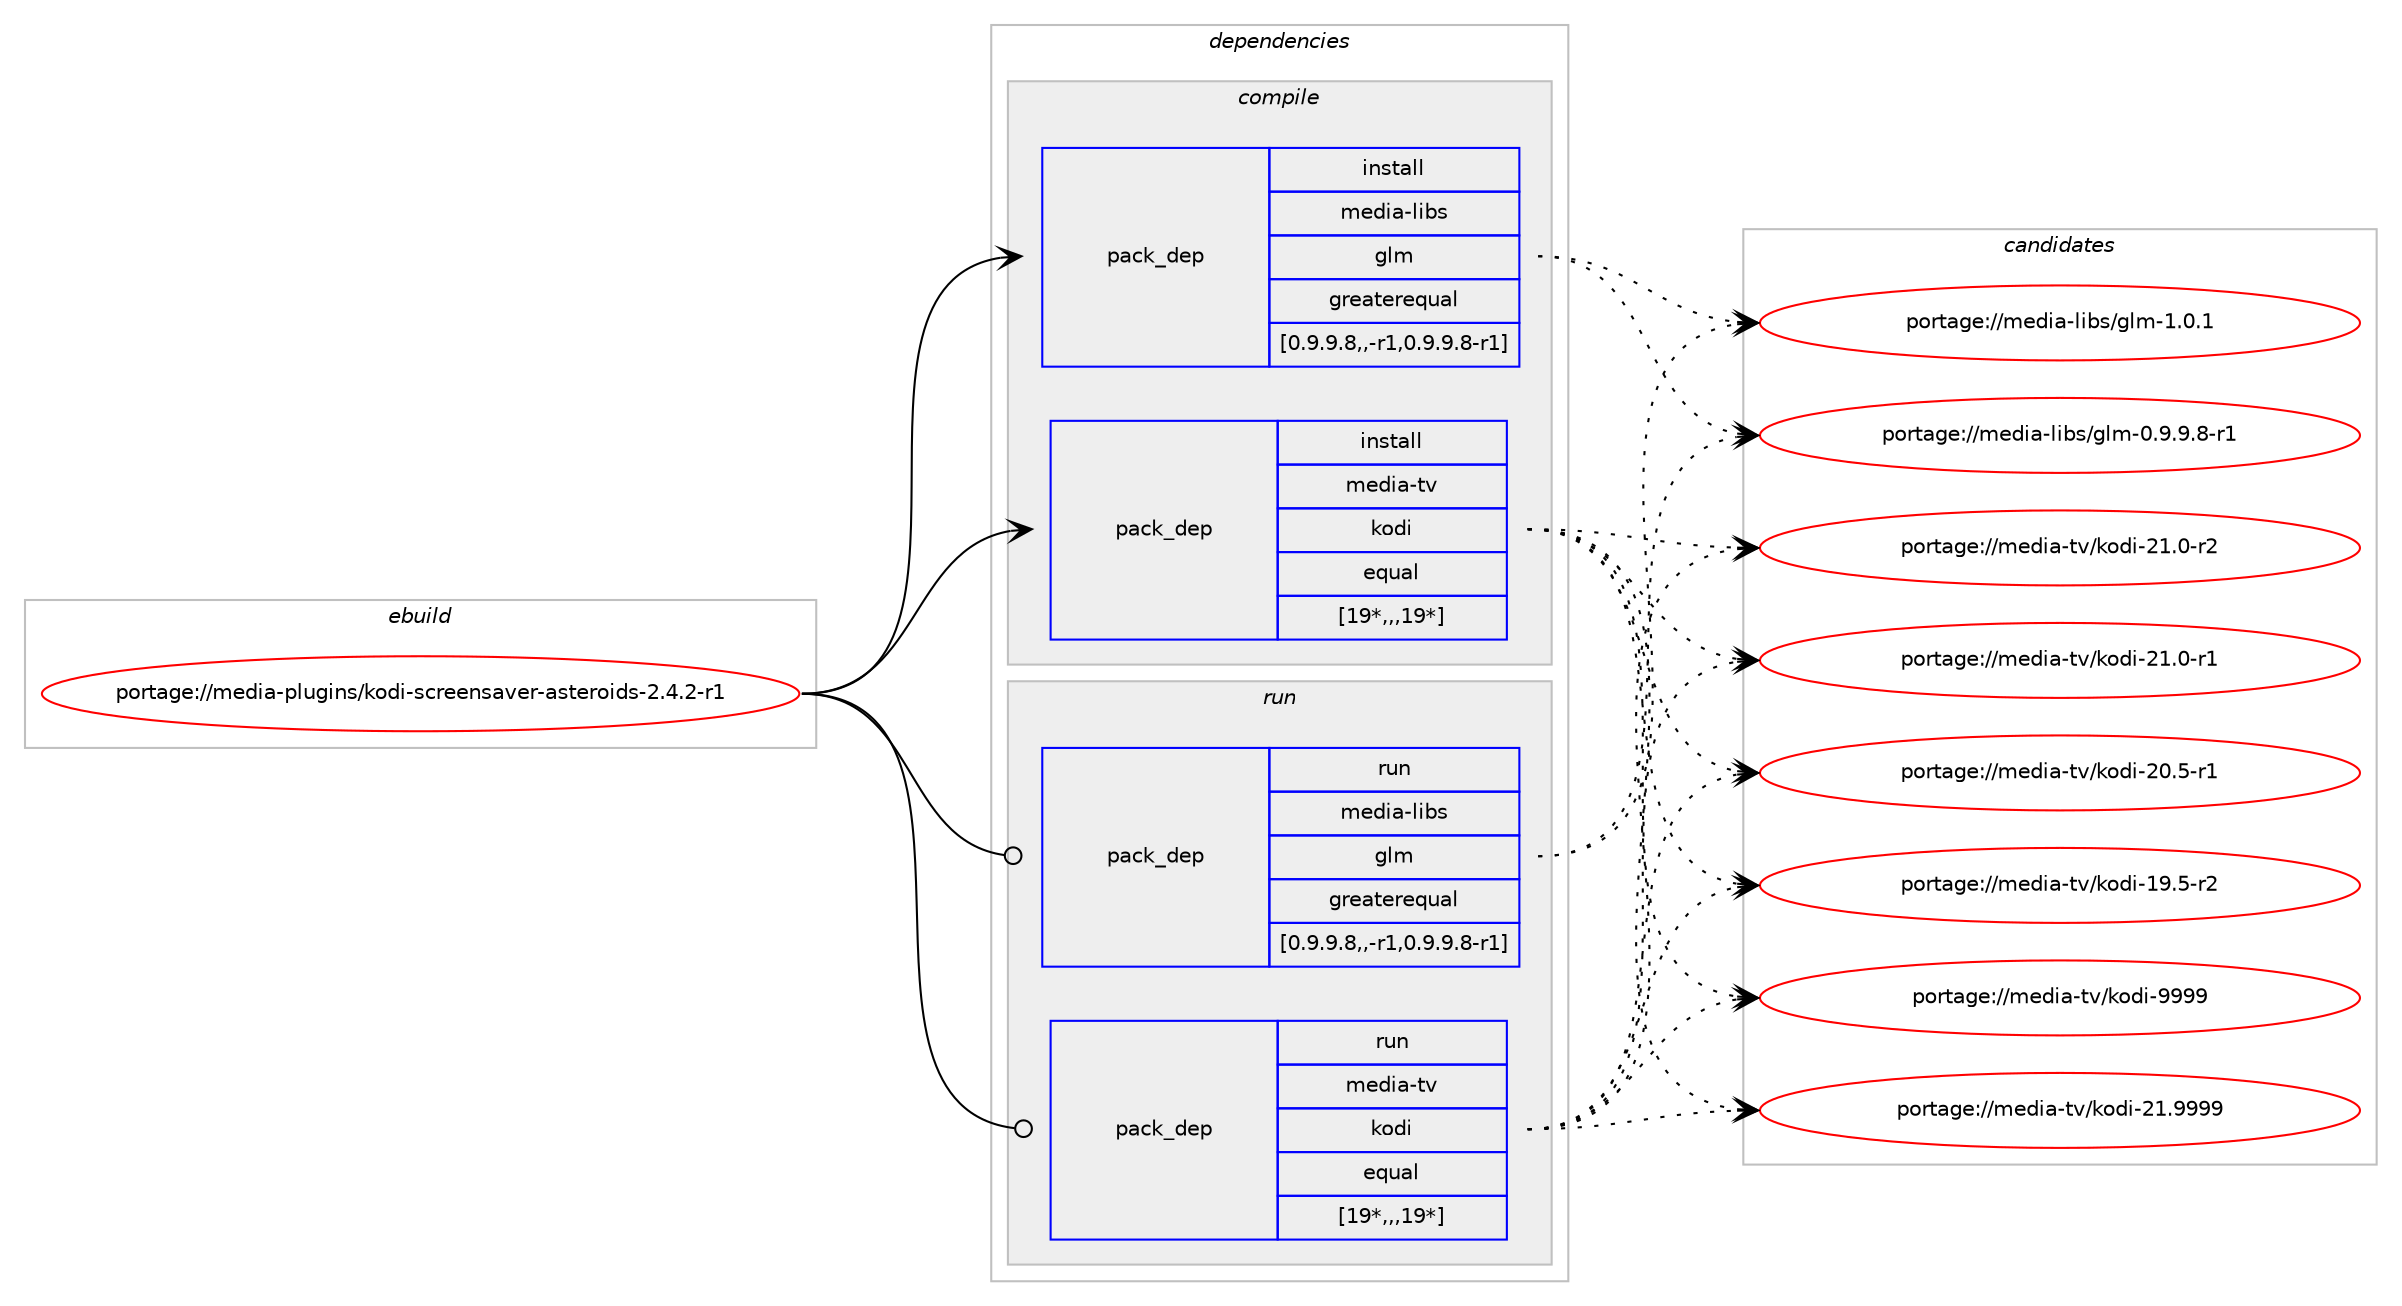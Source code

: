digraph prolog {

# *************
# Graph options
# *************

newrank=true;
concentrate=true;
compound=true;
graph [rankdir=LR,fontname=Helvetica,fontsize=10,ranksep=1.5];#, ranksep=2.5, nodesep=0.2];
edge  [arrowhead=vee];
node  [fontname=Helvetica,fontsize=10];

# **********
# The ebuild
# **********

subgraph cluster_leftcol {
color=gray;
label=<<i>ebuild</i>>;
id [label="portage://media-plugins/kodi-screensaver-asteroids-2.4.2-r1", color=red, width=4, href="../media-plugins/kodi-screensaver-asteroids-2.4.2-r1.svg"];
}

# ****************
# The dependencies
# ****************

subgraph cluster_midcol {
color=gray;
label=<<i>dependencies</i>>;
subgraph cluster_compile {
fillcolor="#eeeeee";
style=filled;
label=<<i>compile</i>>;
subgraph pack228368 {
dependency309418 [label=<<TABLE BORDER="0" CELLBORDER="1" CELLSPACING="0" CELLPADDING="4" WIDTH="220"><TR><TD ROWSPAN="6" CELLPADDING="30">pack_dep</TD></TR><TR><TD WIDTH="110">install</TD></TR><TR><TD>media-libs</TD></TR><TR><TD>glm</TD></TR><TR><TD>greaterequal</TD></TR><TR><TD>[0.9.9.8,,-r1,0.9.9.8-r1]</TD></TR></TABLE>>, shape=none, color=blue];
}
id:e -> dependency309418:w [weight=20,style="solid",arrowhead="vee"];
subgraph pack228369 {
dependency309419 [label=<<TABLE BORDER="0" CELLBORDER="1" CELLSPACING="0" CELLPADDING="4" WIDTH="220"><TR><TD ROWSPAN="6" CELLPADDING="30">pack_dep</TD></TR><TR><TD WIDTH="110">install</TD></TR><TR><TD>media-tv</TD></TR><TR><TD>kodi</TD></TR><TR><TD>equal</TD></TR><TR><TD>[19*,,,19*]</TD></TR></TABLE>>, shape=none, color=blue];
}
id:e -> dependency309419:w [weight=20,style="solid",arrowhead="vee"];
}
subgraph cluster_compileandrun {
fillcolor="#eeeeee";
style=filled;
label=<<i>compile and run</i>>;
}
subgraph cluster_run {
fillcolor="#eeeeee";
style=filled;
label=<<i>run</i>>;
subgraph pack228370 {
dependency309420 [label=<<TABLE BORDER="0" CELLBORDER="1" CELLSPACING="0" CELLPADDING="4" WIDTH="220"><TR><TD ROWSPAN="6" CELLPADDING="30">pack_dep</TD></TR><TR><TD WIDTH="110">run</TD></TR><TR><TD>media-libs</TD></TR><TR><TD>glm</TD></TR><TR><TD>greaterequal</TD></TR><TR><TD>[0.9.9.8,,-r1,0.9.9.8-r1]</TD></TR></TABLE>>, shape=none, color=blue];
}
id:e -> dependency309420:w [weight=20,style="solid",arrowhead="odot"];
subgraph pack228371 {
dependency309421 [label=<<TABLE BORDER="0" CELLBORDER="1" CELLSPACING="0" CELLPADDING="4" WIDTH="220"><TR><TD ROWSPAN="6" CELLPADDING="30">pack_dep</TD></TR><TR><TD WIDTH="110">run</TD></TR><TR><TD>media-tv</TD></TR><TR><TD>kodi</TD></TR><TR><TD>equal</TD></TR><TR><TD>[19*,,,19*]</TD></TR></TABLE>>, shape=none, color=blue];
}
id:e -> dependency309421:w [weight=20,style="solid",arrowhead="odot"];
}
}

# **************
# The candidates
# **************

subgraph cluster_choices {
rank=same;
color=gray;
label=<<i>candidates</i>>;

subgraph choice228368 {
color=black;
nodesep=1;
choice10910110010597451081059811547103108109454946484649 [label="portage://media-libs/glm-1.0.1", color=red, width=4,href="../media-libs/glm-1.0.1.svg"];
choice1091011001059745108105981154710310810945484657465746564511449 [label="portage://media-libs/glm-0.9.9.8-r1", color=red, width=4,href="../media-libs/glm-0.9.9.8-r1.svg"];
dependency309418:e -> choice10910110010597451081059811547103108109454946484649:w [style=dotted,weight="100"];
dependency309418:e -> choice1091011001059745108105981154710310810945484657465746564511449:w [style=dotted,weight="100"];
}
subgraph choice228369 {
color=black;
nodesep=1;
choice1091011001059745116118471071111001054557575757 [label="portage://media-tv/kodi-9999", color=red, width=4,href="../media-tv/kodi-9999.svg"];
choice1091011001059745116118471071111001054550494657575757 [label="portage://media-tv/kodi-21.9999", color=red, width=4,href="../media-tv/kodi-21.9999.svg"];
choice10910110010597451161184710711110010545504946484511450 [label="portage://media-tv/kodi-21.0-r2", color=red, width=4,href="../media-tv/kodi-21.0-r2.svg"];
choice10910110010597451161184710711110010545504946484511449 [label="portage://media-tv/kodi-21.0-r1", color=red, width=4,href="../media-tv/kodi-21.0-r1.svg"];
choice10910110010597451161184710711110010545504846534511449 [label="portage://media-tv/kodi-20.5-r1", color=red, width=4,href="../media-tv/kodi-20.5-r1.svg"];
choice10910110010597451161184710711110010545495746534511450 [label="portage://media-tv/kodi-19.5-r2", color=red, width=4,href="../media-tv/kodi-19.5-r2.svg"];
dependency309419:e -> choice1091011001059745116118471071111001054557575757:w [style=dotted,weight="100"];
dependency309419:e -> choice1091011001059745116118471071111001054550494657575757:w [style=dotted,weight="100"];
dependency309419:e -> choice10910110010597451161184710711110010545504946484511450:w [style=dotted,weight="100"];
dependency309419:e -> choice10910110010597451161184710711110010545504946484511449:w [style=dotted,weight="100"];
dependency309419:e -> choice10910110010597451161184710711110010545504846534511449:w [style=dotted,weight="100"];
dependency309419:e -> choice10910110010597451161184710711110010545495746534511450:w [style=dotted,weight="100"];
}
subgraph choice228370 {
color=black;
nodesep=1;
choice10910110010597451081059811547103108109454946484649 [label="portage://media-libs/glm-1.0.1", color=red, width=4,href="../media-libs/glm-1.0.1.svg"];
choice1091011001059745108105981154710310810945484657465746564511449 [label="portage://media-libs/glm-0.9.9.8-r1", color=red, width=4,href="../media-libs/glm-0.9.9.8-r1.svg"];
dependency309420:e -> choice10910110010597451081059811547103108109454946484649:w [style=dotted,weight="100"];
dependency309420:e -> choice1091011001059745108105981154710310810945484657465746564511449:w [style=dotted,weight="100"];
}
subgraph choice228371 {
color=black;
nodesep=1;
choice1091011001059745116118471071111001054557575757 [label="portage://media-tv/kodi-9999", color=red, width=4,href="../media-tv/kodi-9999.svg"];
choice1091011001059745116118471071111001054550494657575757 [label="portage://media-tv/kodi-21.9999", color=red, width=4,href="../media-tv/kodi-21.9999.svg"];
choice10910110010597451161184710711110010545504946484511450 [label="portage://media-tv/kodi-21.0-r2", color=red, width=4,href="../media-tv/kodi-21.0-r2.svg"];
choice10910110010597451161184710711110010545504946484511449 [label="portage://media-tv/kodi-21.0-r1", color=red, width=4,href="../media-tv/kodi-21.0-r1.svg"];
choice10910110010597451161184710711110010545504846534511449 [label="portage://media-tv/kodi-20.5-r1", color=red, width=4,href="../media-tv/kodi-20.5-r1.svg"];
choice10910110010597451161184710711110010545495746534511450 [label="portage://media-tv/kodi-19.5-r2", color=red, width=4,href="../media-tv/kodi-19.5-r2.svg"];
dependency309421:e -> choice1091011001059745116118471071111001054557575757:w [style=dotted,weight="100"];
dependency309421:e -> choice1091011001059745116118471071111001054550494657575757:w [style=dotted,weight="100"];
dependency309421:e -> choice10910110010597451161184710711110010545504946484511450:w [style=dotted,weight="100"];
dependency309421:e -> choice10910110010597451161184710711110010545504946484511449:w [style=dotted,weight="100"];
dependency309421:e -> choice10910110010597451161184710711110010545504846534511449:w [style=dotted,weight="100"];
dependency309421:e -> choice10910110010597451161184710711110010545495746534511450:w [style=dotted,weight="100"];
}
}

}
